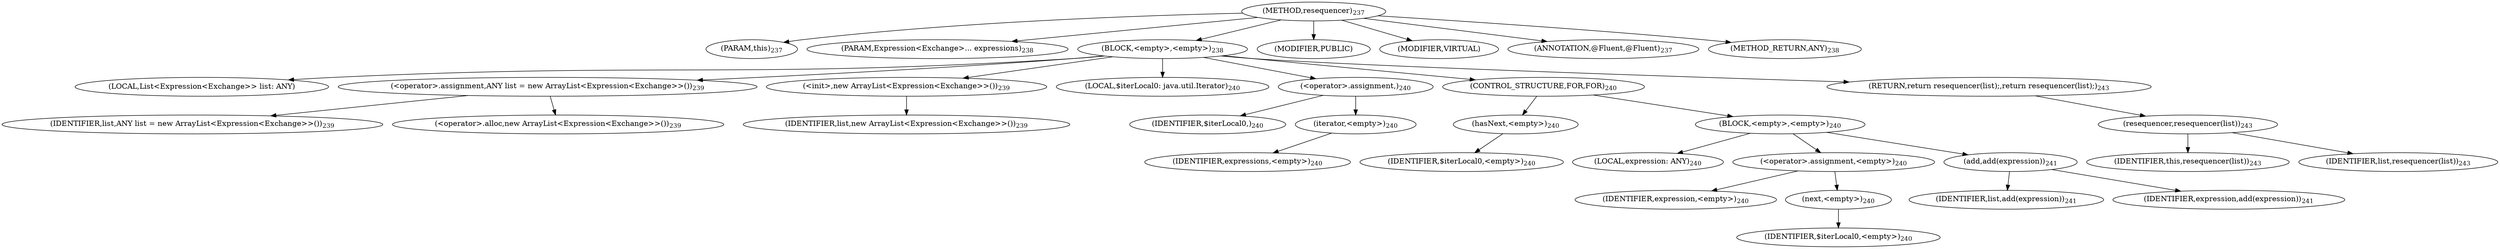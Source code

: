 digraph "resequencer" {  
"558" [label = <(METHOD,resequencer)<SUB>237</SUB>> ]
"70" [label = <(PARAM,this)<SUB>237</SUB>> ]
"559" [label = <(PARAM,Expression&lt;Exchange&gt;... expressions)<SUB>238</SUB>> ]
"560" [label = <(BLOCK,&lt;empty&gt;,&lt;empty&gt;)<SUB>238</SUB>> ]
"68" [label = <(LOCAL,List&lt;Expression&lt;Exchange&gt;&gt; list: ANY)> ]
"561" [label = <(&lt;operator&gt;.assignment,ANY list = new ArrayList&lt;Expression&lt;Exchange&gt;&gt;())<SUB>239</SUB>> ]
"562" [label = <(IDENTIFIER,list,ANY list = new ArrayList&lt;Expression&lt;Exchange&gt;&gt;())<SUB>239</SUB>> ]
"563" [label = <(&lt;operator&gt;.alloc,new ArrayList&lt;Expression&lt;Exchange&gt;&gt;())<SUB>239</SUB>> ]
"564" [label = <(&lt;init&gt;,new ArrayList&lt;Expression&lt;Exchange&gt;&gt;())<SUB>239</SUB>> ]
"67" [label = <(IDENTIFIER,list,new ArrayList&lt;Expression&lt;Exchange&gt;&gt;())<SUB>239</SUB>> ]
"565" [label = <(LOCAL,$iterLocal0: java.util.Iterator)<SUB>240</SUB>> ]
"566" [label = <(&lt;operator&gt;.assignment,)<SUB>240</SUB>> ]
"567" [label = <(IDENTIFIER,$iterLocal0,)<SUB>240</SUB>> ]
"568" [label = <(iterator,&lt;empty&gt;)<SUB>240</SUB>> ]
"569" [label = <(IDENTIFIER,expressions,&lt;empty&gt;)<SUB>240</SUB>> ]
"570" [label = <(CONTROL_STRUCTURE,FOR,FOR)<SUB>240</SUB>> ]
"571" [label = <(hasNext,&lt;empty&gt;)<SUB>240</SUB>> ]
"572" [label = <(IDENTIFIER,$iterLocal0,&lt;empty&gt;)<SUB>240</SUB>> ]
"573" [label = <(BLOCK,&lt;empty&gt;,&lt;empty&gt;)<SUB>240</SUB>> ]
"574" [label = <(LOCAL,expression: ANY)<SUB>240</SUB>> ]
"575" [label = <(&lt;operator&gt;.assignment,&lt;empty&gt;)<SUB>240</SUB>> ]
"576" [label = <(IDENTIFIER,expression,&lt;empty&gt;)<SUB>240</SUB>> ]
"577" [label = <(next,&lt;empty&gt;)<SUB>240</SUB>> ]
"578" [label = <(IDENTIFIER,$iterLocal0,&lt;empty&gt;)<SUB>240</SUB>> ]
"579" [label = <(add,add(expression))<SUB>241</SUB>> ]
"580" [label = <(IDENTIFIER,list,add(expression))<SUB>241</SUB>> ]
"581" [label = <(IDENTIFIER,expression,add(expression))<SUB>241</SUB>> ]
"582" [label = <(RETURN,return resequencer(list);,return resequencer(list);)<SUB>243</SUB>> ]
"583" [label = <(resequencer,resequencer(list))<SUB>243</SUB>> ]
"69" [label = <(IDENTIFIER,this,resequencer(list))<SUB>243</SUB>> ]
"584" [label = <(IDENTIFIER,list,resequencer(list))<SUB>243</SUB>> ]
"585" [label = <(MODIFIER,PUBLIC)> ]
"586" [label = <(MODIFIER,VIRTUAL)> ]
"587" [label = <(ANNOTATION,@Fluent,@Fluent)<SUB>237</SUB>> ]
"588" [label = <(METHOD_RETURN,ANY)<SUB>238</SUB>> ]
  "558" -> "70" 
  "558" -> "559" 
  "558" -> "560" 
  "558" -> "585" 
  "558" -> "586" 
  "558" -> "587" 
  "558" -> "588" 
  "560" -> "68" 
  "560" -> "561" 
  "560" -> "564" 
  "560" -> "565" 
  "560" -> "566" 
  "560" -> "570" 
  "560" -> "582" 
  "561" -> "562" 
  "561" -> "563" 
  "564" -> "67" 
  "566" -> "567" 
  "566" -> "568" 
  "568" -> "569" 
  "570" -> "571" 
  "570" -> "573" 
  "571" -> "572" 
  "573" -> "574" 
  "573" -> "575" 
  "573" -> "579" 
  "575" -> "576" 
  "575" -> "577" 
  "577" -> "578" 
  "579" -> "580" 
  "579" -> "581" 
  "582" -> "583" 
  "583" -> "69" 
  "583" -> "584" 
}
